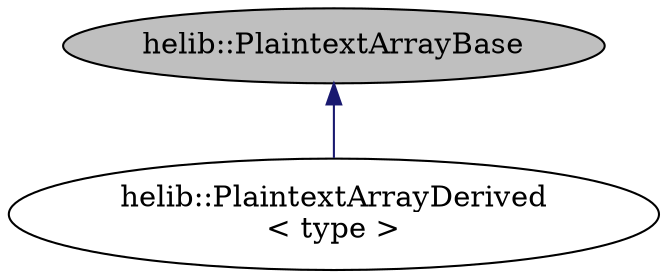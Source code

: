 digraph "helib::PlaintextArrayBase"
{
  N0 [label="helib::PlaintextArrayBase",color="black", fillcolor="grey75", style="filled", fontcolor="black"];
  N0 -> N1 [dir="back",color="midnightblue",style="solid"];
  N1 [label="helib::PlaintextArrayDerived\l\< type \>",color="black", fillcolor="white", style="filled"];
}
